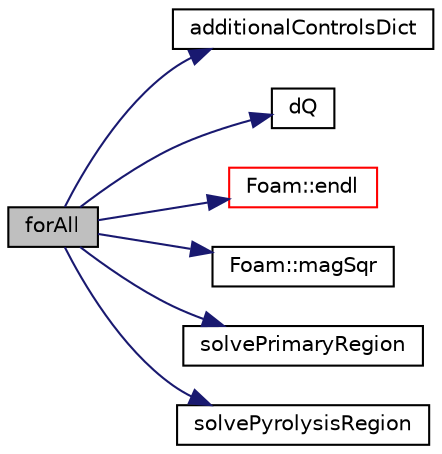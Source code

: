 digraph "forAll"
{
  bgcolor="transparent";
  edge [fontname="Helvetica",fontsize="10",labelfontname="Helvetica",labelfontsize="10"];
  node [fontname="Helvetica",fontsize="10",shape=record];
  rankdir="LR";
  Node356 [label="forAll",height=0.2,width=0.4,color="black", fillcolor="grey75", style="filled", fontcolor="black"];
  Node356 -> Node357 [color="midnightblue",fontsize="10",style="solid",fontname="Helvetica"];
  Node357 [label="additionalControlsDict",height=0.2,width=0.4,color="black",URL="$a41282.html#af1f385c38edb3c1a2ef06e698f8ad98f"];
  Node356 -> Node358 [color="midnightblue",fontsize="10",style="solid",fontname="Helvetica"];
  Node358 [label="dQ",height=0.2,width=0.4,color="black",URL="$a41282.html#a0c135d13b29752cd1df8ebd41e02ac4f"];
  Node356 -> Node359 [color="midnightblue",fontsize="10",style="solid",fontname="Helvetica"];
  Node359 [label="Foam::endl",height=0.2,width=0.4,color="red",URL="$a21851.html#a2db8fe02a0d3909e9351bb4275b23ce4",tooltip="Add newline and flush stream. "];
  Node356 -> Node361 [color="midnightblue",fontsize="10",style="solid",fontname="Helvetica"];
  Node361 [label="Foam::magSqr",height=0.2,width=0.4,color="black",URL="$a21851.html#ae6fff2c6981e6d9618aa5038e69def6e"];
  Node356 -> Node362 [color="midnightblue",fontsize="10",style="solid",fontname="Helvetica"];
  Node362 [label="solvePrimaryRegion",height=0.2,width=0.4,color="black",URL="$a41282.html#a15832aa46f33a74487edf7a7c5c2935a"];
  Node356 -> Node363 [color="midnightblue",fontsize="10",style="solid",fontname="Helvetica"];
  Node363 [label="solvePyrolysisRegion",height=0.2,width=0.4,color="black",URL="$a41282.html#a3e5ab9a20850186cd71484e62bf3c870"];
}
